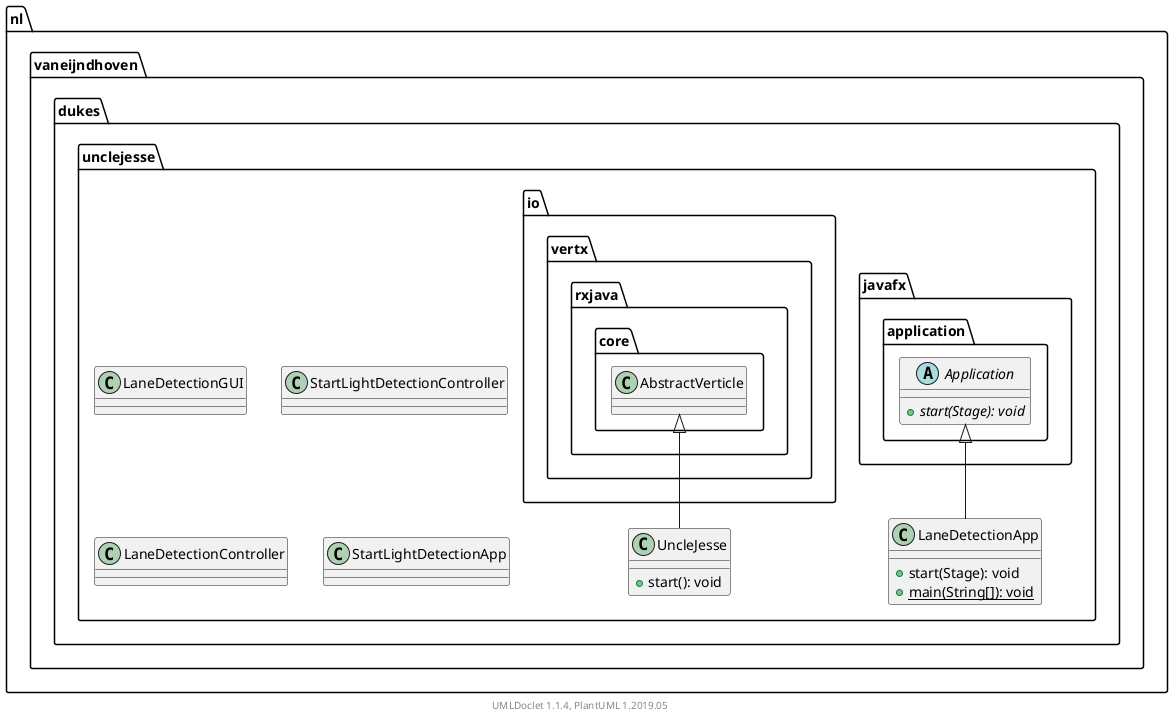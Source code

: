 @startuml

    namespace nl.vaneijndhoven.dukes.unclejesse {

        class LaneDetectionApp [[LaneDetectionApp.html]] {
            +start(Stage): void
            {static} +main(String[]): void
        }

        class LaneDetectionGUI [[LaneDetectionGUI.html]] {
        }

        class UncleJesse [[UncleJesse.html]] {
            +start(): void
        }

        class StartLightDetectionController [[StartLightDetectionController.html]] {
        }

        class LaneDetectionController [[LaneDetectionController.html]] {
        }

        class StartLightDetectionApp [[StartLightDetectionApp.html]] {
        }

        abstract class javafx.application.Application {
            {abstract} +start(Stage): void
        }
        javafx.application.Application <|-- LaneDetectionApp

        class io.vertx.rxjava.core.AbstractVerticle
        io.vertx.rxjava.core.AbstractVerticle <|-- UncleJesse

    }


    center footer UMLDoclet 1.1.4, PlantUML 1.2019.05
@enduml
